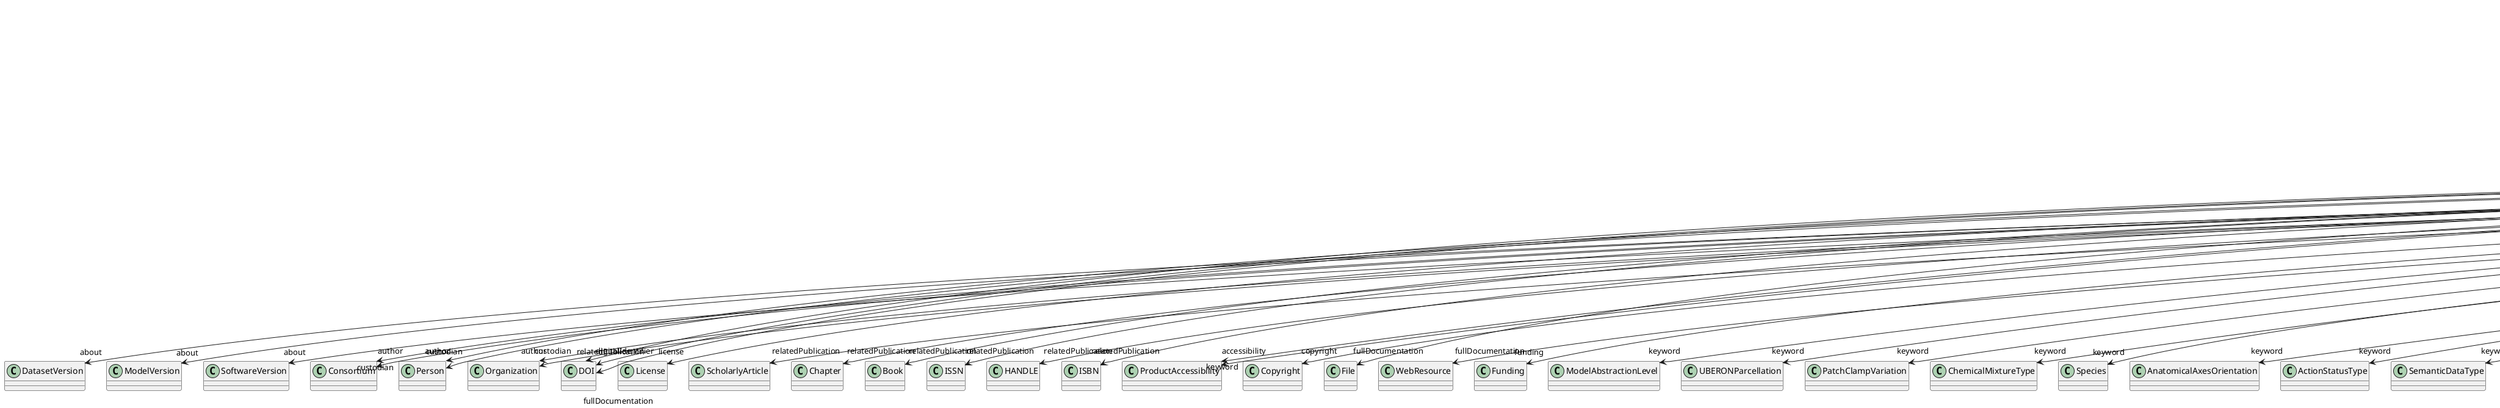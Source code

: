 @startuml
class LivePaperVersion {
+about
+author
+digitalIdentifier
+isAlternativeVersionOf
+isNewVersionOf
+license
+modificationDate
+relatedPublication
+accessibility
+copyright
+custodian
+description
+fullDocumentation
+fullName
+funding
+homepage
+howToCite
+keyword
+otherContribution
+releaseDate
+repository
+shortName
+supportChannel
+versionIdentifier
+versionInnovation

}
LivePaperVersion -d-> "about" DatasetVersion
LivePaperVersion -d-> "about" ModelVersion
LivePaperVersion -d-> "about" SoftwareVersion
LivePaperVersion -d-> "author" Consortium
LivePaperVersion -d-> "author" Person
LivePaperVersion -d-> "author" Organization
LivePaperVersion -d-> "digitalIdentifier" DOI
LivePaperVersion -d-> "isAlternativeVersionOf" LivePaperVersion
LivePaperVersion -d-> "isNewVersionOf" LivePaperVersion
LivePaperVersion -d-> "license" License
LivePaperVersion -d-> "relatedPublication" ScholarlyArticle
LivePaperVersion -d-> "relatedPublication" Chapter
LivePaperVersion -d-> "relatedPublication" Book
LivePaperVersion -d-> "relatedPublication" ISSN
LivePaperVersion -d-> "relatedPublication" HANDLE
LivePaperVersion -d-> "relatedPublication" ISBN
LivePaperVersion -d-> "relatedPublication" DOI
LivePaperVersion -d-> "accessibility" ProductAccessibility
LivePaperVersion -d-> "copyright" Copyright
LivePaperVersion -d-> "custodian" Consortium
LivePaperVersion -d-> "custodian" Person
LivePaperVersion -d-> "custodian" Organization
LivePaperVersion -d-> "fullDocumentation" DOI
LivePaperVersion -d-> "fullDocumentation" File
LivePaperVersion -d-> "fullDocumentation" WebResource
LivePaperVersion -d-> "funding" Funding
LivePaperVersion -d-> "keyword" ModelAbstractionLevel
LivePaperVersion -d-> "keyword" UBERONParcellation
LivePaperVersion -d-> "keyword" PatchClampVariation
LivePaperVersion -d-> "keyword" ChemicalMixtureType
LivePaperVersion -d-> "keyword" Species
LivePaperVersion -d-> "keyword" AnatomicalAxesOrientation
LivePaperVersion -d-> "keyword" ActionStatusType
LivePaperVersion -d-> "keyword" SemanticDataType
LivePaperVersion -d-> "keyword" Language
LivePaperVersion -d-> "keyword" OrganismSubstance
LivePaperVersion -d-> "keyword" CriteriaQualityType
LivePaperVersion -d-> "keyword" LearningResourceType
LivePaperVersion -d-> "keyword" Laterality
LivePaperVersion -d-> "keyword" Service
LivePaperVersion -d-> "keyword" ProductAccessibility
LivePaperVersion -d-> "keyword" BiologicalSex
LivePaperVersion -d-> "keyword" OrganismSystem
LivePaperVersion -d-> "keyword" EthicsAssessment
LivePaperVersion -d-> "keyword" AgeCategory
LivePaperVersion -d-> "keyword" AuditoryStimulusType
LivePaperVersion -d-> "keyword" BiologicalOrder
LivePaperVersion -d-> "keyword" Organ
LivePaperVersion -d-> "keyword" OlfactoryStimulusType
LivePaperVersion -d-> "keyword" ModelScope
LivePaperVersion -d-> "keyword" SoftwareFeature
LivePaperVersion -d-> "keyword" AnnotationType
LivePaperVersion -d-> "keyword" SubcellularEntity
LivePaperVersion -d-> "keyword" OperatingDevice
LivePaperVersion -d-> "keyword" AnatomicalIdentificationType
LivePaperVersion -d-> "keyword" StimulationTechnique
LivePaperVersion -d-> "keyword" FileBundleGrouping
LivePaperVersion -d-> "keyword" Colormap
LivePaperVersion -d-> "keyword" GustatoryStimulusType
LivePaperVersion -d-> "keyword" ProgrammingLanguage
LivePaperVersion -d-> "keyword" DeviceType
LivePaperVersion -d-> "keyword" DiseaseModel
LivePaperVersion -d-> "keyword" OpticalStimulusType
LivePaperVersion -d-> "keyword" FileUsageRole
LivePaperVersion -d-> "keyword" AnatomicalPlane
LivePaperVersion -d-> "keyword" AtlasType
LivePaperVersion -d-> "keyword" CellCultureType
LivePaperVersion -d-> "keyword" Terminology
LivePaperVersion -d-> "keyword" CranialWindowConstructionType
LivePaperVersion -d-> "keyword" AnalysisTechnique
LivePaperVersion -d-> "keyword" CranialWindowReinforcementType
LivePaperVersion -d-> "keyword" EducationalLevel
LivePaperVersion -d-> "keyword" VisualStimulusType
LivePaperVersion -d-> "keyword" SubjectAttribute
LivePaperVersion -d-> "keyword" AnnotationCriteriaType
LivePaperVersion -d-> "keyword" DataType
LivePaperVersion -d-> "keyword" TissueSampleType
LivePaperVersion -d-> "keyword" UnitOfMeasurement
LivePaperVersion -d-> "keyword" SoftwareApplicationCategory
LivePaperVersion -d-> "keyword" MolecularEntity
LivePaperVersion -d-> "keyword" TactileStimulusType
LivePaperVersion -d-> "keyword" BreedingType
LivePaperVersion -d-> "keyword" CellType
LivePaperVersion -d-> "keyword" StimulationApproach
LivePaperVersion -d-> "keyword" TermSuggestion
LivePaperVersion -d-> "keyword" MetaDataModelType
LivePaperVersion -d-> "keyword" PreparationType
LivePaperVersion -d-> "keyword" FileRepositoryType
LivePaperVersion -d-> "keyword" Handedness
LivePaperVersion -d-> "keyword" SetupType
LivePaperVersion -d-> "keyword" OperatingSystem
LivePaperVersion -d-> "keyword" Disease
LivePaperVersion -d-> "keyword" DifferenceMeasure
LivePaperVersion -d-> "keyword" MeasuredQuantity
LivePaperVersion -d-> "keyword" QualitativeOverlap
LivePaperVersion -d-> "keyword" TypeOfUncertainty
LivePaperVersion -d-> "keyword" GeneticStrainType
LivePaperVersion -d-> "keyword" ContributionType
LivePaperVersion -d-> "keyword" Technique
LivePaperVersion -d-> "keyword" ExperimentalApproach
LivePaperVersion -d-> "keyword" TissueSampleAttribute
LivePaperVersion -d-> "keyword" ElectricalStimulusType
LivePaperVersion -d-> "otherContribution" Contribution
LivePaperVersion -d-> "repository" FileRepository

@enduml